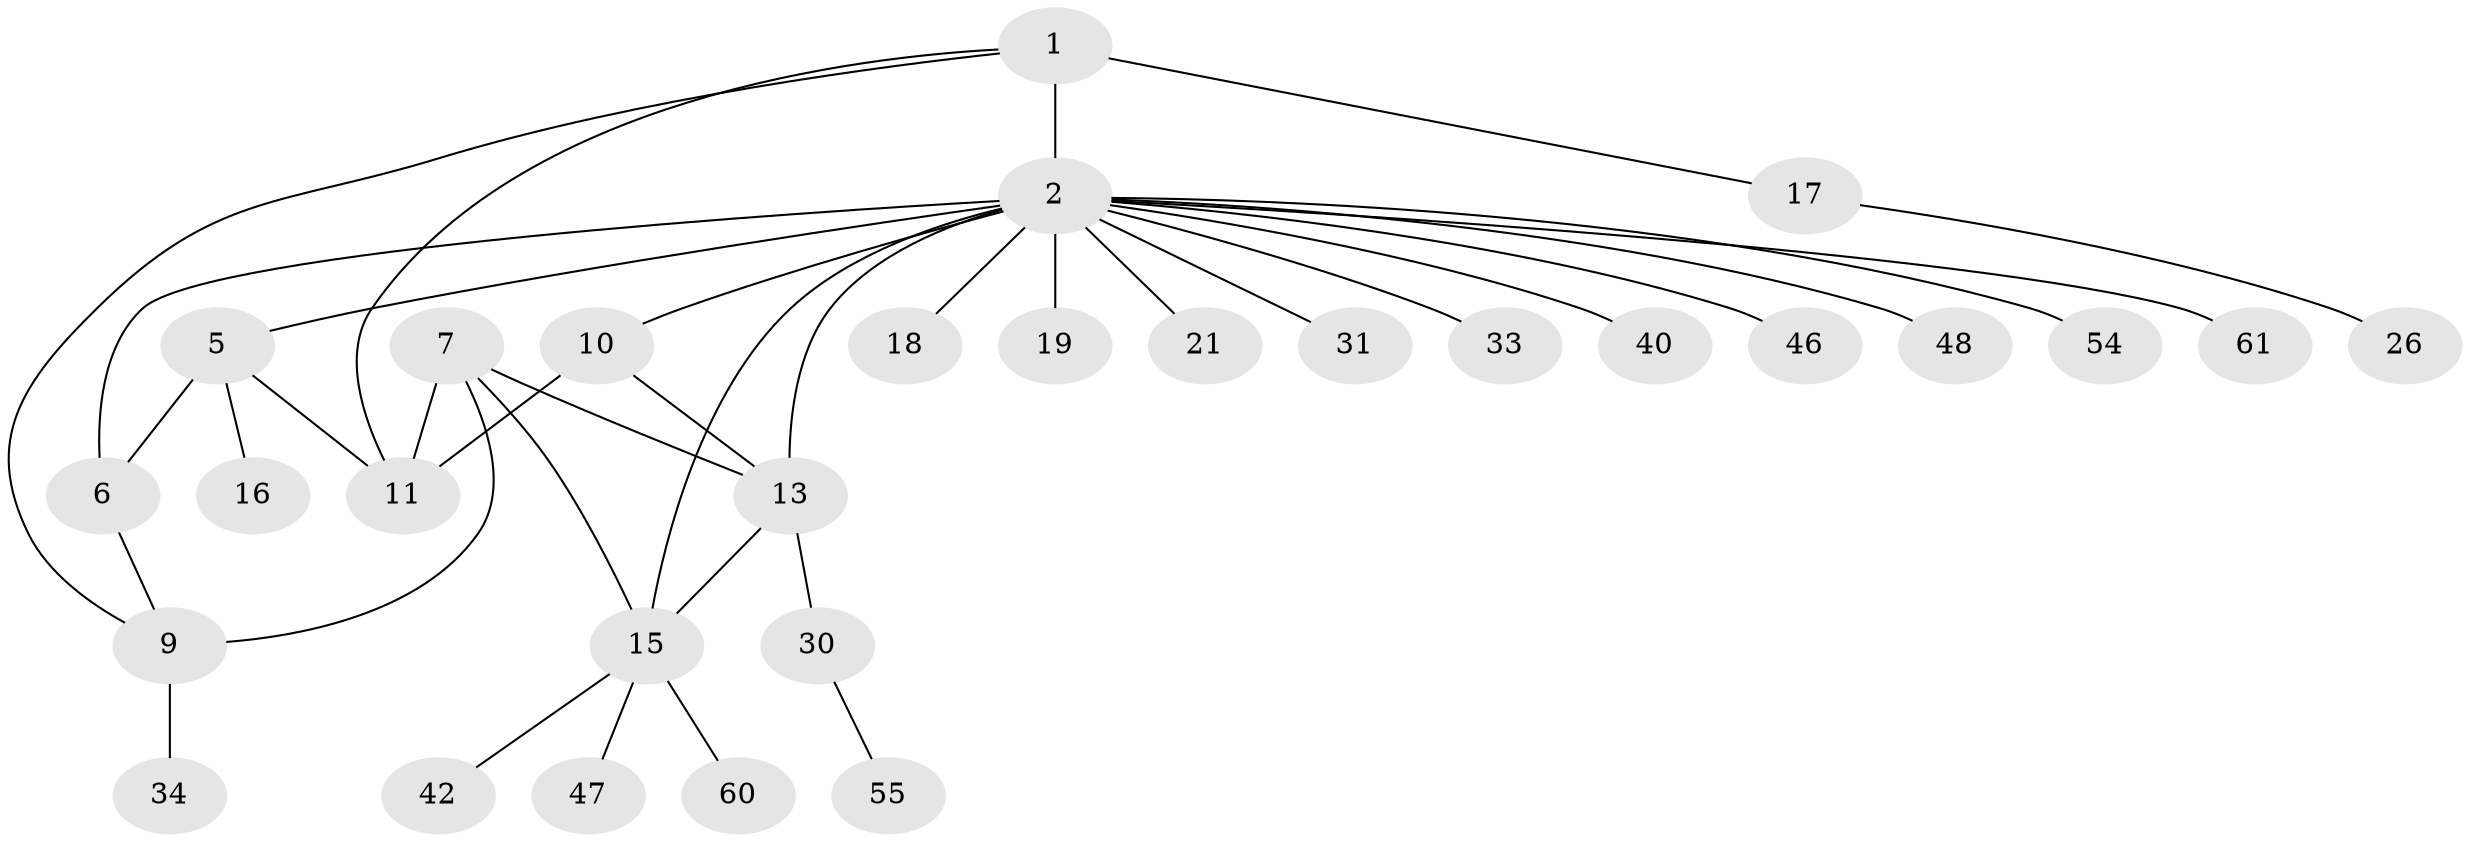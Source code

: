// original degree distribution, {5: 0.0273972602739726, 10: 0.0273972602739726, 4: 0.0410958904109589, 9: 0.0410958904109589, 3: 0.0958904109589041, 8: 0.0136986301369863, 6: 0.0273972602739726, 1: 0.6027397260273972, 2: 0.1232876712328767}
// Generated by graph-tools (version 1.1) at 2025/19/03/04/25 18:19:50]
// undirected, 29 vertices, 37 edges
graph export_dot {
graph [start="1"]
  node [color=gray90,style=filled];
  1 [super="+3+51+71"];
  2 [super="+4+59+69+70+37"];
  5 [super="+24+73+50+43+38"];
  6;
  7 [super="+8+23"];
  9 [super="+29+32+67+72"];
  10 [super="+22+28+45+41"];
  11 [super="+12"];
  13;
  15;
  16;
  17;
  18 [super="+25"];
  19;
  21;
  26 [super="+27+62"];
  30;
  31 [super="+39"];
  33;
  34;
  40;
  42 [super="+44"];
  46;
  47;
  48;
  54;
  55;
  60;
  61;
  1 -- 2 [weight=2];
  1 -- 17;
  1 -- 9;
  1 -- 11;
  2 -- 13 [weight=2];
  2 -- 31;
  2 -- 33;
  2 -- 5;
  2 -- 6;
  2 -- 40;
  2 -- 10;
  2 -- 46;
  2 -- 15;
  2 -- 48;
  2 -- 18;
  2 -- 19;
  2 -- 21;
  2 -- 54;
  2 -- 61;
  5 -- 6;
  5 -- 11;
  5 -- 16;
  6 -- 9;
  7 -- 9 [weight=2];
  7 -- 13;
  7 -- 15;
  7 -- 11;
  9 -- 34;
  10 -- 11 [weight=2];
  10 -- 13;
  13 -- 15;
  13 -- 30;
  15 -- 42;
  15 -- 47;
  15 -- 60;
  17 -- 26;
  30 -- 55;
}
